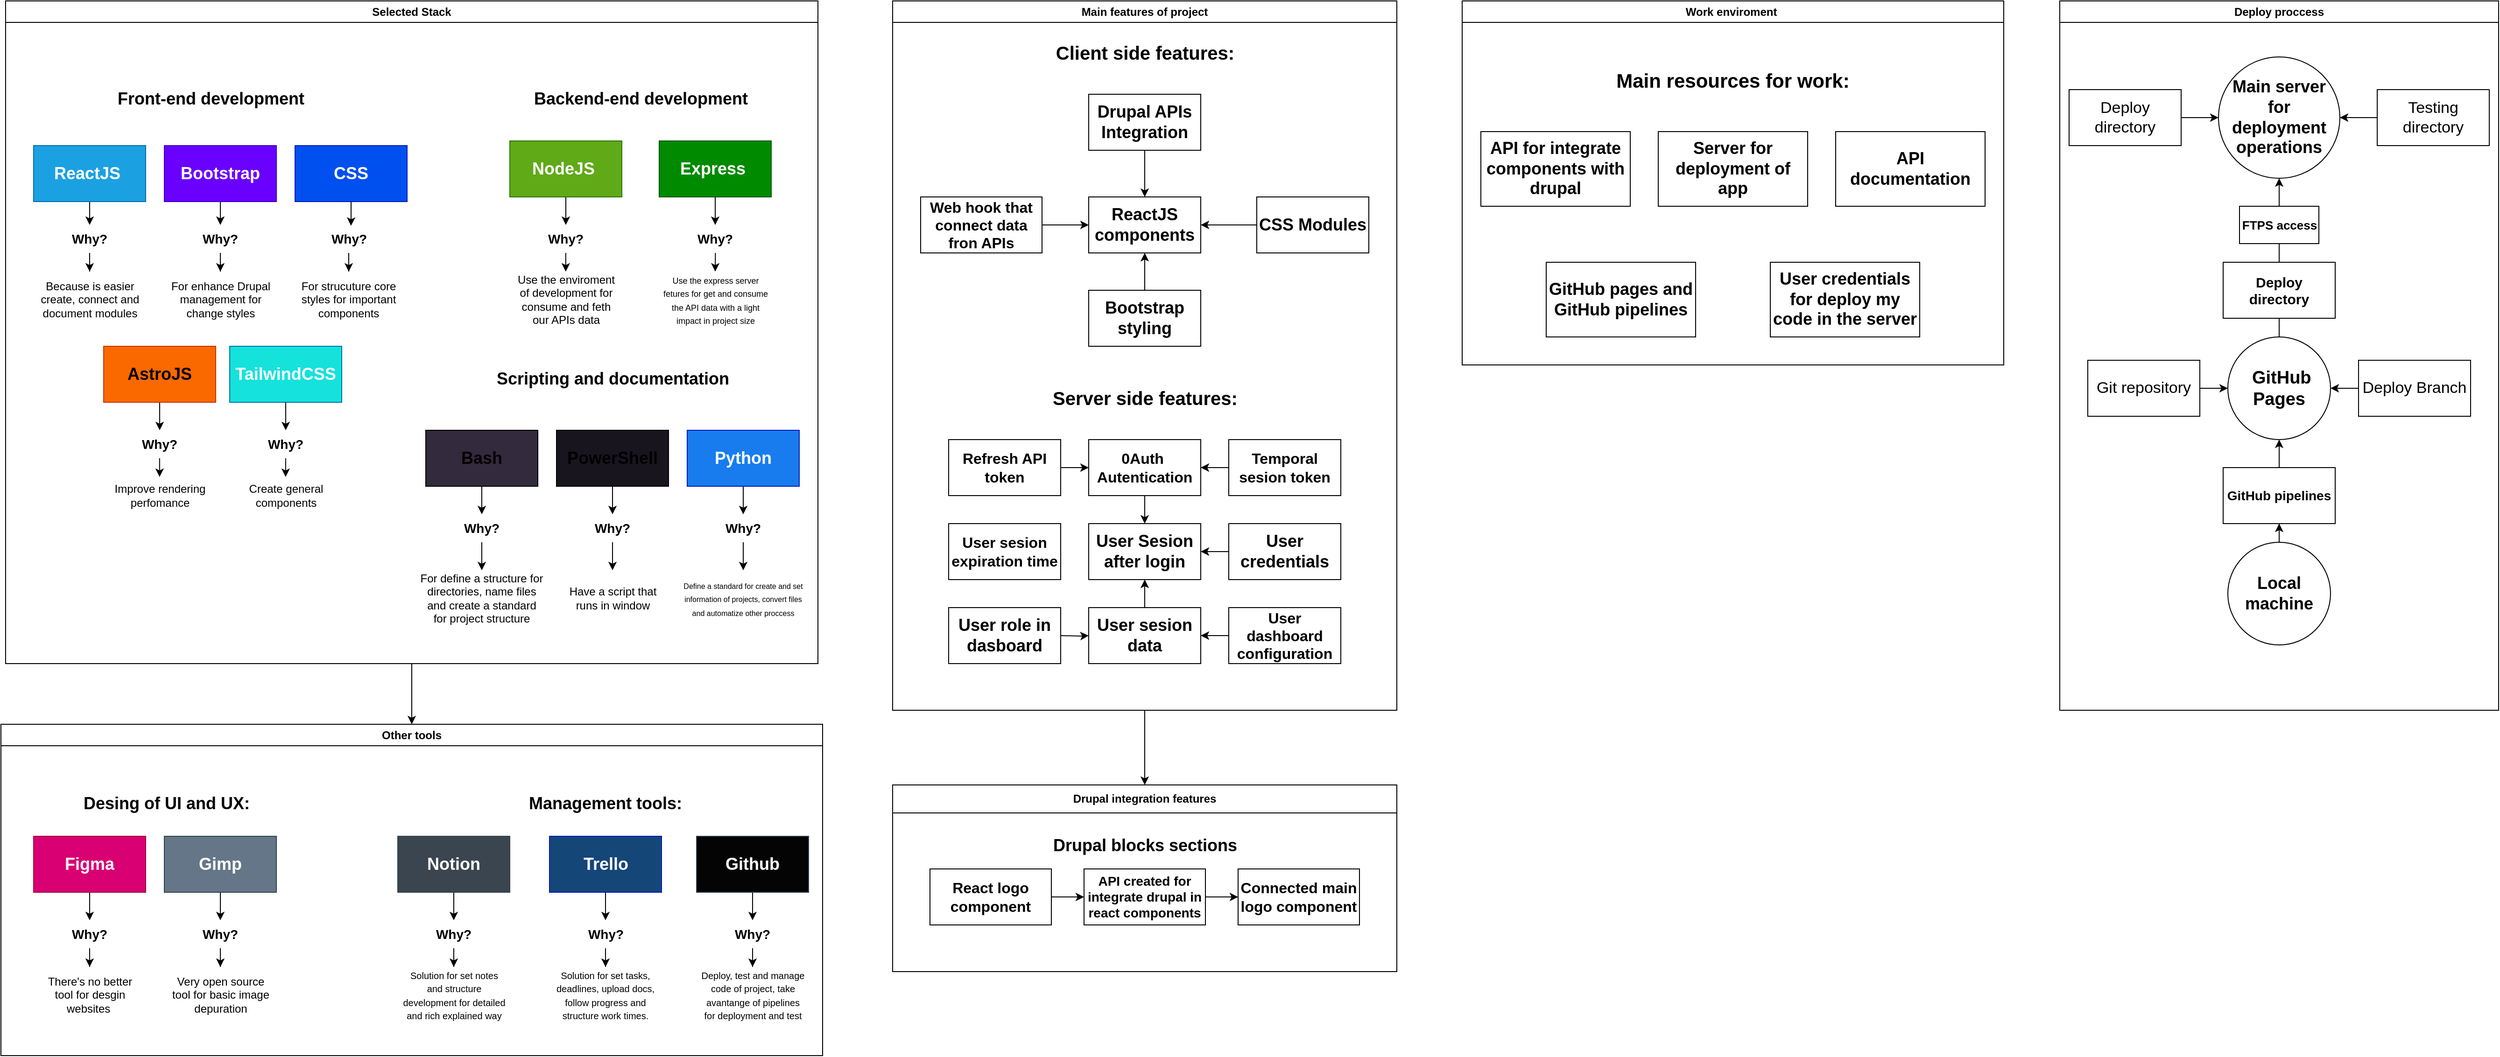 <mxfile version="25.0.1">
  <diagram name="Page-1" id="U6JRTVLQGLJG9q6Xoiqz">
    <mxGraphModel dx="3707" dy="1576" grid="1" gridSize="10" guides="1" tooltips="1" connect="1" arrows="1" fold="1" page="0" pageScale="1" pageWidth="850" pageHeight="1100" math="0" shadow="0">
      <root>
        <mxCell id="0" />
        <mxCell id="1" parent="0" />
        <mxCell id="2a9RpqtfwJqegSlfNEm5-21" value="Deploy proccess" style="swimlane;whiteSpace=wrap;html=1;" parent="1" vertex="1">
          <mxGeometry x="-910" y="-1060" width="470" height="760" as="geometry" />
        </mxCell>
        <mxCell id="2a9RpqtfwJqegSlfNEm5-22" value="&lt;span style=&quot;font-size: 18px;&quot;&gt;&lt;b&gt;Main server for deployment operations&lt;/b&gt;&lt;/span&gt;" style="ellipse;whiteSpace=wrap;html=1;aspect=fixed;" parent="2a9RpqtfwJqegSlfNEm5-21" vertex="1">
          <mxGeometry x="170" y="60" width="130" height="130" as="geometry" />
        </mxCell>
        <mxCell id="2a9RpqtfwJqegSlfNEm5-23" value="" style="edgeStyle=orthogonalEdgeStyle;rounded=0;orthogonalLoop=1;jettySize=auto;html=1;" parent="2a9RpqtfwJqegSlfNEm5-21" source="2a9RpqtfwJqegSlfNEm5-24" target="2a9RpqtfwJqegSlfNEm5-22" edge="1">
          <mxGeometry relative="1" as="geometry" />
        </mxCell>
        <mxCell id="2a9RpqtfwJqegSlfNEm5-24" value="&lt;span style=&quot;font-size: 17px;&quot;&gt;Deploy directory&lt;/span&gt;" style="rounded=0;whiteSpace=wrap;html=1;" parent="2a9RpqtfwJqegSlfNEm5-21" vertex="1">
          <mxGeometry x="10" y="95" width="120" height="60" as="geometry" />
        </mxCell>
        <mxCell id="2a9RpqtfwJqegSlfNEm5-25" value="" style="edgeStyle=orthogonalEdgeStyle;rounded=0;orthogonalLoop=1;jettySize=auto;html=1;" parent="2a9RpqtfwJqegSlfNEm5-21" source="2a9RpqtfwJqegSlfNEm5-26" target="2a9RpqtfwJqegSlfNEm5-22" edge="1">
          <mxGeometry relative="1" as="geometry" />
        </mxCell>
        <mxCell id="2a9RpqtfwJqegSlfNEm5-26" value="&lt;span style=&quot;font-size: 17px;&quot;&gt;Testing directory&lt;/span&gt;" style="rounded=0;whiteSpace=wrap;html=1;" parent="2a9RpqtfwJqegSlfNEm5-21" vertex="1">
          <mxGeometry x="340" y="95" width="120" height="60" as="geometry" />
        </mxCell>
        <mxCell id="2a9RpqtfwJqegSlfNEm5-28" value="" style="edgeStyle=orthogonalEdgeStyle;rounded=0;orthogonalLoop=1;jettySize=auto;html=1;" parent="2a9RpqtfwJqegSlfNEm5-21" source="2a9RpqtfwJqegSlfNEm5-27" target="2a9RpqtfwJqegSlfNEm5-22" edge="1">
          <mxGeometry relative="1" as="geometry" />
        </mxCell>
        <mxCell id="2a9RpqtfwJqegSlfNEm5-27" value="&lt;b&gt;&lt;font style=&quot;font-size: 19px;&quot;&gt;&amp;nbsp;GitHub Pages&lt;/font&gt;&lt;/b&gt;" style="ellipse;whiteSpace=wrap;html=1;aspect=fixed;" parent="2a9RpqtfwJqegSlfNEm5-21" vertex="1">
          <mxGeometry x="180" y="360" width="110" height="110" as="geometry" />
        </mxCell>
        <mxCell id="2a9RpqtfwJqegSlfNEm5-29" value="&lt;b&gt;&lt;font style=&quot;font-size: 15px;&quot;&gt;Deploy directory&lt;/font&gt;&lt;/b&gt;" style="rounded=0;whiteSpace=wrap;html=1;" parent="2a9RpqtfwJqegSlfNEm5-21" vertex="1">
          <mxGeometry x="175" y="280" width="120" height="60" as="geometry" />
        </mxCell>
        <mxCell id="2a9RpqtfwJqegSlfNEm5-31" value="" style="edgeStyle=orthogonalEdgeStyle;rounded=0;orthogonalLoop=1;jettySize=auto;html=1;" parent="2a9RpqtfwJqegSlfNEm5-21" source="2a9RpqtfwJqegSlfNEm5-30" target="2a9RpqtfwJqegSlfNEm5-27" edge="1">
          <mxGeometry relative="1" as="geometry" />
        </mxCell>
        <mxCell id="2a9RpqtfwJqegSlfNEm5-30" value="&lt;font style=&quot;font-size: 17px;&quot;&gt;Git repository&lt;/font&gt;" style="rounded=0;whiteSpace=wrap;html=1;" parent="2a9RpqtfwJqegSlfNEm5-21" vertex="1">
          <mxGeometry x="30" y="385" width="120" height="60" as="geometry" />
        </mxCell>
        <mxCell id="2a9RpqtfwJqegSlfNEm5-33" value="" style="edgeStyle=orthogonalEdgeStyle;rounded=0;orthogonalLoop=1;jettySize=auto;html=1;" parent="2a9RpqtfwJqegSlfNEm5-21" source="2a9RpqtfwJqegSlfNEm5-32" target="2a9RpqtfwJqegSlfNEm5-27" edge="1">
          <mxGeometry relative="1" as="geometry" />
        </mxCell>
        <mxCell id="2a9RpqtfwJqegSlfNEm5-32" value="&lt;font style=&quot;font-size: 17px;&quot;&gt;Deploy Branch&lt;/font&gt;" style="rounded=0;whiteSpace=wrap;html=1;" parent="2a9RpqtfwJqegSlfNEm5-21" vertex="1">
          <mxGeometry x="320" y="385" width="120" height="60" as="geometry" />
        </mxCell>
        <mxCell id="2a9RpqtfwJqegSlfNEm5-35" value="" style="edgeStyle=orthogonalEdgeStyle;rounded=0;orthogonalLoop=1;jettySize=auto;html=1;" parent="2a9RpqtfwJqegSlfNEm5-21" source="2a9RpqtfwJqegSlfNEm5-39" target="2a9RpqtfwJqegSlfNEm5-27" edge="1">
          <mxGeometry relative="1" as="geometry" />
        </mxCell>
        <mxCell id="2a9RpqtfwJqegSlfNEm5-34" value="&lt;font style=&quot;font-size: 18px;&quot;&gt;&lt;b&gt;Local machine&lt;/b&gt;&lt;/font&gt;" style="ellipse;whiteSpace=wrap;html=1;aspect=fixed;" parent="2a9RpqtfwJqegSlfNEm5-21" vertex="1">
          <mxGeometry x="180" y="580" width="110" height="110" as="geometry" />
        </mxCell>
        <mxCell id="2a9RpqtfwJqegSlfNEm5-38" value="&lt;b&gt;&lt;font style=&quot;font-size: 13px;&quot;&gt;FTPS access&lt;/font&gt;&lt;/b&gt;" style="rounded=0;whiteSpace=wrap;html=1;" parent="2a9RpqtfwJqegSlfNEm5-21" vertex="1">
          <mxGeometry x="192.5" y="220" width="85" height="40" as="geometry" />
        </mxCell>
        <mxCell id="2a9RpqtfwJqegSlfNEm5-40" value="" style="edgeStyle=orthogonalEdgeStyle;rounded=0;orthogonalLoop=1;jettySize=auto;html=1;" parent="2a9RpqtfwJqegSlfNEm5-21" source="2a9RpqtfwJqegSlfNEm5-34" target="2a9RpqtfwJqegSlfNEm5-39" edge="1">
          <mxGeometry relative="1" as="geometry">
            <mxPoint x="-2005" y="-480" as="sourcePoint" />
            <mxPoint x="-2005" y="-590" as="targetPoint" />
          </mxGeometry>
        </mxCell>
        <mxCell id="2a9RpqtfwJqegSlfNEm5-39" value="&lt;b&gt;&lt;font style=&quot;font-size: 14px;&quot;&gt;GitHub pipelines&lt;/font&gt;&lt;/b&gt;" style="rounded=0;whiteSpace=wrap;html=1;" parent="2a9RpqtfwJqegSlfNEm5-21" vertex="1">
          <mxGeometry x="175" y="500" width="120" height="60" as="geometry" />
        </mxCell>
        <mxCell id="1u7X0K-l4AN__HGS33rS-7" style="edgeStyle=orthogonalEdgeStyle;rounded=0;orthogonalLoop=1;jettySize=auto;html=1;entryX=0.5;entryY=0;entryDx=0;entryDy=0;" parent="1" source="2a9RpqtfwJqegSlfNEm5-41" target="1u7X0K-l4AN__HGS33rS-4" edge="1">
          <mxGeometry relative="1" as="geometry" />
        </mxCell>
        <mxCell id="2a9RpqtfwJqegSlfNEm5-41" value="Selected Stack" style="swimlane;whiteSpace=wrap;html=1;" parent="1" vertex="1">
          <mxGeometry x="-3110" y="-1060" width="870" height="710" as="geometry" />
        </mxCell>
        <mxCell id="2a9RpqtfwJqegSlfNEm5-67" style="edgeStyle=orthogonalEdgeStyle;rounded=0;orthogonalLoop=1;jettySize=auto;html=1;entryX=0.5;entryY=0;entryDx=0;entryDy=0;" parent="2a9RpqtfwJqegSlfNEm5-41" source="2a9RpqtfwJqegSlfNEm5-43" target="2a9RpqtfwJqegSlfNEm5-48" edge="1">
          <mxGeometry relative="1" as="geometry" />
        </mxCell>
        <mxCell id="2a9RpqtfwJqegSlfNEm5-43" value="&lt;b&gt;&lt;font style=&quot;font-size: 18px;&quot;&gt;ReactJS&amp;nbsp;&lt;/font&gt;&lt;/b&gt;" style="rounded=0;whiteSpace=wrap;html=1;fillColor=#1ba1e2;fontColor=#ffffff;strokeColor=#006EAF;" parent="2a9RpqtfwJqegSlfNEm5-41" vertex="1">
          <mxGeometry x="30" y="155" width="120" height="60" as="geometry" />
        </mxCell>
        <mxCell id="2a9RpqtfwJqegSlfNEm5-44" value="&lt;b&gt;&lt;font style=&quot;font-size: 18px;&quot;&gt;Front-end development&lt;/font&gt;&lt;/b&gt;" style="text;html=1;align=center;verticalAlign=middle;whiteSpace=wrap;rounded=0;" parent="2a9RpqtfwJqegSlfNEm5-41" vertex="1">
          <mxGeometry x="105" y="80" width="230" height="50" as="geometry" />
        </mxCell>
        <mxCell id="2a9RpqtfwJqegSlfNEm5-68" style="edgeStyle=orthogonalEdgeStyle;rounded=0;orthogonalLoop=1;jettySize=auto;html=1;entryX=0.5;entryY=0;entryDx=0;entryDy=0;" parent="2a9RpqtfwJqegSlfNEm5-41" source="2a9RpqtfwJqegSlfNEm5-46" target="2a9RpqtfwJqegSlfNEm5-49" edge="1">
          <mxGeometry relative="1" as="geometry" />
        </mxCell>
        <mxCell id="2a9RpqtfwJqegSlfNEm5-46" value="&lt;b&gt;&lt;font style=&quot;font-size: 18px;&quot;&gt;Bootstrap&lt;/font&gt;&lt;/b&gt;" style="rounded=0;whiteSpace=wrap;html=1;fillColor=#6a00ff;fontColor=#ffffff;strokeColor=#3700CC;" parent="2a9RpqtfwJqegSlfNEm5-41" vertex="1">
          <mxGeometry x="170" y="155" width="120" height="60" as="geometry" />
        </mxCell>
        <mxCell id="2a9RpqtfwJqegSlfNEm5-47" value="&lt;b&gt;&lt;font style=&quot;font-size: 18px;&quot;&gt;CSS&lt;/font&gt;&lt;/b&gt;" style="rounded=0;whiteSpace=wrap;html=1;fillColor=#0050ef;fontColor=#ffffff;strokeColor=#001DBC;" parent="2a9RpqtfwJqegSlfNEm5-41" vertex="1">
          <mxGeometry x="310" y="155" width="120" height="60" as="geometry" />
        </mxCell>
        <mxCell id="2a9RpqtfwJqegSlfNEm5-62" value="" style="edgeStyle=orthogonalEdgeStyle;rounded=0;orthogonalLoop=1;jettySize=auto;html=1;" parent="2a9RpqtfwJqegSlfNEm5-41" source="2a9RpqtfwJqegSlfNEm5-48" target="2a9RpqtfwJqegSlfNEm5-51" edge="1">
          <mxGeometry relative="1" as="geometry" />
        </mxCell>
        <mxCell id="2a9RpqtfwJqegSlfNEm5-48" value="&lt;b&gt;&lt;font style=&quot;font-size: 14px;&quot;&gt;Why?&lt;/font&gt;&lt;/b&gt;" style="text;html=1;align=center;verticalAlign=middle;whiteSpace=wrap;rounded=0;" parent="2a9RpqtfwJqegSlfNEm5-41" vertex="1">
          <mxGeometry x="60" y="240" width="60" height="30" as="geometry" />
        </mxCell>
        <mxCell id="2a9RpqtfwJqegSlfNEm5-64" value="" style="edgeStyle=orthogonalEdgeStyle;rounded=0;orthogonalLoop=1;jettySize=auto;html=1;" parent="2a9RpqtfwJqegSlfNEm5-41" source="2a9RpqtfwJqegSlfNEm5-49" target="2a9RpqtfwJqegSlfNEm5-53" edge="1">
          <mxGeometry relative="1" as="geometry" />
        </mxCell>
        <mxCell id="2a9RpqtfwJqegSlfNEm5-49" value="&lt;b&gt;&lt;font style=&quot;font-size: 14px;&quot;&gt;Why?&lt;/font&gt;&lt;/b&gt;" style="text;html=1;align=center;verticalAlign=middle;whiteSpace=wrap;rounded=0;" parent="2a9RpqtfwJqegSlfNEm5-41" vertex="1">
          <mxGeometry x="200" y="240" width="60" height="30" as="geometry" />
        </mxCell>
        <mxCell id="2a9RpqtfwJqegSlfNEm5-70" value="" style="edgeStyle=orthogonalEdgeStyle;rounded=0;orthogonalLoop=1;jettySize=auto;html=1;" parent="2a9RpqtfwJqegSlfNEm5-41" source="2a9RpqtfwJqegSlfNEm5-50" target="2a9RpqtfwJqegSlfNEm5-54" edge="1">
          <mxGeometry relative="1" as="geometry" />
        </mxCell>
        <mxCell id="2a9RpqtfwJqegSlfNEm5-50" value="&lt;b&gt;&lt;font style=&quot;font-size: 14px;&quot;&gt;Why?&lt;/font&gt;&lt;/b&gt;" style="text;html=1;align=center;verticalAlign=middle;whiteSpace=wrap;rounded=0;" parent="2a9RpqtfwJqegSlfNEm5-41" vertex="1">
          <mxGeometry x="337.5" y="240" width="60" height="30" as="geometry" />
        </mxCell>
        <mxCell id="2a9RpqtfwJqegSlfNEm5-51" value="Because is easier create, connect and document modules" style="text;html=1;align=center;verticalAlign=middle;whiteSpace=wrap;rounded=0;" parent="2a9RpqtfwJqegSlfNEm5-41" vertex="1">
          <mxGeometry x="32.5" y="290" width="115" height="60" as="geometry" />
        </mxCell>
        <mxCell id="2a9RpqtfwJqegSlfNEm5-53" value="For enhance Drupal management for change styles" style="text;html=1;align=center;verticalAlign=middle;whiteSpace=wrap;rounded=0;" parent="2a9RpqtfwJqegSlfNEm5-41" vertex="1">
          <mxGeometry x="172.5" y="290" width="115" height="60" as="geometry" />
        </mxCell>
        <mxCell id="2a9RpqtfwJqegSlfNEm5-54" value="For strucuture core styles for important components" style="text;html=1;align=center;verticalAlign=middle;whiteSpace=wrap;rounded=0;" parent="2a9RpqtfwJqegSlfNEm5-41" vertex="1">
          <mxGeometry x="310" y="290" width="115" height="60" as="geometry" />
        </mxCell>
        <mxCell id="2a9RpqtfwJqegSlfNEm5-71" style="edgeStyle=orthogonalEdgeStyle;rounded=0;orthogonalLoop=1;jettySize=auto;html=1;entryX=0.54;entryY=0.031;entryDx=0;entryDy=0;entryPerimeter=0;" parent="2a9RpqtfwJqegSlfNEm5-41" source="2a9RpqtfwJqegSlfNEm5-47" target="2a9RpqtfwJqegSlfNEm5-50" edge="1">
          <mxGeometry relative="1" as="geometry" />
        </mxCell>
        <mxCell id="2a9RpqtfwJqegSlfNEm5-77" value="" style="edgeStyle=orthogonalEdgeStyle;rounded=0;orthogonalLoop=1;jettySize=auto;html=1;" parent="2a9RpqtfwJqegSlfNEm5-41" source="2a9RpqtfwJqegSlfNEm5-73" target="2a9RpqtfwJqegSlfNEm5-75" edge="1">
          <mxGeometry relative="1" as="geometry" />
        </mxCell>
        <mxCell id="2a9RpqtfwJqegSlfNEm5-73" value="&lt;b&gt;&lt;font style=&quot;font-size: 18px;&quot;&gt;AstroJS&lt;/font&gt;&lt;/b&gt;&lt;span style=&quot;color: rgba(0, 0, 0, 0); font-family: monospace; font-size: 0px; text-align: start; text-wrap: nowrap;&quot;&gt;%3CmxGraphModel%3E%3Croot%3E%3CmxCell%20id%3D%220%22%2F%3E%3CmxCell%20id%3D%221%22%20parent%3D%220%22%2F%3E%3CmxCell%20id%3D%222%22%20value%3D%22%26lt%3Bb%26gt%3B%26lt%3Bfont%20style%3D%26quot%3Bfont-size%3A%2018px%3B%26quot%3B%26gt%3BReactJS%26amp%3Bnbsp%3B%26lt%3B%2Ffont%26gt%3B%26lt%3B%2Fb%26gt%3B%22%20style%3D%22rounded%3D0%3BwhiteSpace%3Dwrap%3Bhtml%3D1%3B%22%20vertex%3D%221%22%20parent%3D%221%22%3E%3CmxGeometry%20x%3D%22-2760%22%20y%3D%22-905%22%20width%3D%22120%22%20height%3D%2260%22%20as%3D%22geometry%22%2F%3E%3C%2FmxCell%3E%3C%2Froot%3E%3C%2FmxGraphModel%3E&lt;/span&gt;" style="rounded=0;whiteSpace=wrap;html=1;fillColor=#fa6800;fontColor=#000000;strokeColor=#C73500;" parent="2a9RpqtfwJqegSlfNEm5-41" vertex="1">
          <mxGeometry x="105" y="370" width="120" height="60" as="geometry" />
        </mxCell>
        <mxCell id="2a9RpqtfwJqegSlfNEm5-78" value="" style="edgeStyle=orthogonalEdgeStyle;rounded=0;orthogonalLoop=1;jettySize=auto;html=1;" parent="2a9RpqtfwJqegSlfNEm5-41" source="2a9RpqtfwJqegSlfNEm5-74" target="2a9RpqtfwJqegSlfNEm5-76" edge="1">
          <mxGeometry relative="1" as="geometry" />
        </mxCell>
        <mxCell id="2a9RpqtfwJqegSlfNEm5-74" value="&lt;b&gt;&lt;font style=&quot;font-size: 18px;&quot;&gt;TailwindCSS&lt;/font&gt;&lt;/b&gt;" style="rounded=0;whiteSpace=wrap;html=1;fillColor=#14E2DB;fontColor=#ffffff;strokeColor=#006EAF;" parent="2a9RpqtfwJqegSlfNEm5-41" vertex="1">
          <mxGeometry x="240" y="370" width="120" height="60" as="geometry" />
        </mxCell>
        <mxCell id="2a9RpqtfwJqegSlfNEm5-75" value="&lt;b&gt;&lt;font style=&quot;font-size: 14px;&quot;&gt;Why?&lt;/font&gt;&lt;/b&gt;" style="text;html=1;align=center;verticalAlign=middle;whiteSpace=wrap;rounded=0;" parent="2a9RpqtfwJqegSlfNEm5-41" vertex="1">
          <mxGeometry x="135" y="460" width="60" height="30" as="geometry" />
        </mxCell>
        <mxCell id="2a9RpqtfwJqegSlfNEm5-76" value="&lt;b&gt;&lt;font style=&quot;font-size: 14px;&quot;&gt;Why?&lt;/font&gt;&lt;/b&gt;" style="text;html=1;align=center;verticalAlign=middle;whiteSpace=wrap;rounded=0;" parent="2a9RpqtfwJqegSlfNEm5-41" vertex="1">
          <mxGeometry x="270" y="460" width="60" height="30" as="geometry" />
        </mxCell>
        <mxCell id="2a9RpqtfwJqegSlfNEm5-79" value="Improve rendering perfomance" style="text;html=1;align=center;verticalAlign=middle;whiteSpace=wrap;rounded=0;" parent="2a9RpqtfwJqegSlfNEm5-41" vertex="1">
          <mxGeometry x="107.5" y="500" width="115" height="60" as="geometry" />
        </mxCell>
        <mxCell id="2a9RpqtfwJqegSlfNEm5-81" value="Create general components" style="text;html=1;align=center;verticalAlign=middle;whiteSpace=wrap;rounded=0;" parent="2a9RpqtfwJqegSlfNEm5-41" vertex="1">
          <mxGeometry x="242.5" y="500" width="115" height="60" as="geometry" />
        </mxCell>
        <mxCell id="2a9RpqtfwJqegSlfNEm5-83" style="edgeStyle=orthogonalEdgeStyle;rounded=0;orthogonalLoop=1;jettySize=auto;html=1;entryX=0.5;entryY=0.167;entryDx=0;entryDy=0;entryPerimeter=0;" parent="2a9RpqtfwJqegSlfNEm5-41" edge="1">
          <mxGeometry relative="1" as="geometry">
            <mxPoint x="299.92" y="490" as="sourcePoint" />
            <mxPoint x="299.92" y="510.02" as="targetPoint" />
          </mxGeometry>
        </mxCell>
        <mxCell id="2a9RpqtfwJqegSlfNEm5-84" style="edgeStyle=orthogonalEdgeStyle;rounded=0;orthogonalLoop=1;jettySize=auto;html=1;entryX=0.5;entryY=0.167;entryDx=0;entryDy=0;entryPerimeter=0;" parent="2a9RpqtfwJqegSlfNEm5-41" edge="1">
          <mxGeometry relative="1" as="geometry">
            <mxPoint x="164.92" y="490" as="sourcePoint" />
            <mxPoint x="164.92" y="510.02" as="targetPoint" />
          </mxGeometry>
        </mxCell>
        <mxCell id="2a9RpqtfwJqegSlfNEm5-85" value="&lt;b&gt;&lt;font style=&quot;font-size: 18px;&quot;&gt;Backend-end development&lt;/font&gt;&lt;/b&gt;" style="text;html=1;align=center;verticalAlign=middle;whiteSpace=wrap;rounded=0;" parent="2a9RpqtfwJqegSlfNEm5-41" vertex="1">
          <mxGeometry x="557.5" y="80" width="245" height="50" as="geometry" />
        </mxCell>
        <mxCell id="2a9RpqtfwJqegSlfNEm5-94" style="edgeStyle=orthogonalEdgeStyle;rounded=0;orthogonalLoop=1;jettySize=auto;html=1;entryX=0.5;entryY=0;entryDx=0;entryDy=0;" parent="2a9RpqtfwJqegSlfNEm5-41" source="2a9RpqtfwJqegSlfNEm5-86" target="2a9RpqtfwJqegSlfNEm5-88" edge="1">
          <mxGeometry relative="1" as="geometry" />
        </mxCell>
        <mxCell id="2a9RpqtfwJqegSlfNEm5-86" value="&lt;b&gt;&lt;font style=&quot;font-size: 18px;&quot;&gt;NodeJS&amp;nbsp;&lt;/font&gt;&lt;/b&gt;" style="rounded=0;whiteSpace=wrap;html=1;fillColor=#60a917;fontColor=#ffffff;strokeColor=#2D7600;" parent="2a9RpqtfwJqegSlfNEm5-41" vertex="1">
          <mxGeometry x="540" y="150" width="120" height="60" as="geometry" />
        </mxCell>
        <mxCell id="2a9RpqtfwJqegSlfNEm5-95" style="edgeStyle=orthogonalEdgeStyle;rounded=0;orthogonalLoop=1;jettySize=auto;html=1;entryX=0.5;entryY=0;entryDx=0;entryDy=0;" parent="2a9RpqtfwJqegSlfNEm5-41" source="2a9RpqtfwJqegSlfNEm5-87" target="2a9RpqtfwJqegSlfNEm5-89" edge="1">
          <mxGeometry relative="1" as="geometry" />
        </mxCell>
        <mxCell id="2a9RpqtfwJqegSlfNEm5-87" value="&lt;b&gt;&lt;font style=&quot;font-size: 18px;&quot;&gt;Express&amp;nbsp;&lt;/font&gt;&lt;/b&gt;" style="rounded=0;whiteSpace=wrap;html=1;fillColor=#008a00;fontColor=#ffffff;strokeColor=#005700;" parent="2a9RpqtfwJqegSlfNEm5-41" vertex="1">
          <mxGeometry x="700" y="150" width="120" height="60" as="geometry" />
        </mxCell>
        <mxCell id="2a9RpqtfwJqegSlfNEm5-88" value="&lt;b&gt;&lt;font style=&quot;font-size: 14px;&quot;&gt;Why?&lt;/font&gt;&lt;/b&gt;" style="text;html=1;align=center;verticalAlign=middle;whiteSpace=wrap;rounded=0;" parent="2a9RpqtfwJqegSlfNEm5-41" vertex="1">
          <mxGeometry x="570" y="240" width="60" height="30" as="geometry" />
        </mxCell>
        <mxCell id="2a9RpqtfwJqegSlfNEm5-89" value="&lt;b&gt;&lt;font style=&quot;font-size: 14px;&quot;&gt;Why?&lt;/font&gt;&lt;/b&gt;" style="text;html=1;align=center;verticalAlign=middle;whiteSpace=wrap;rounded=0;" parent="2a9RpqtfwJqegSlfNEm5-41" vertex="1">
          <mxGeometry x="730" y="240" width="60" height="30" as="geometry" />
        </mxCell>
        <mxCell id="2a9RpqtfwJqegSlfNEm5-90" value="Use the enviroment of development for consume and feth our APIs data" style="text;html=1;align=center;verticalAlign=middle;whiteSpace=wrap;rounded=0;" parent="2a9RpqtfwJqegSlfNEm5-41" vertex="1">
          <mxGeometry x="542.5" y="290" width="115" height="60" as="geometry" />
        </mxCell>
        <mxCell id="2a9RpqtfwJqegSlfNEm5-92" value="&lt;font style=&quot;font-size: 9px;&quot;&gt;Use the express server fetures for get and consume the API data with a light impact in project size&lt;/font&gt;" style="text;html=1;align=center;verticalAlign=middle;whiteSpace=wrap;rounded=0;" parent="2a9RpqtfwJqegSlfNEm5-41" vertex="1">
          <mxGeometry x="702.5" y="290" width="115" height="60" as="geometry" />
        </mxCell>
        <mxCell id="2a9RpqtfwJqegSlfNEm5-98" style="edgeStyle=orthogonalEdgeStyle;rounded=0;orthogonalLoop=1;jettySize=auto;html=1;" parent="2a9RpqtfwJqegSlfNEm5-41" edge="1">
          <mxGeometry relative="1" as="geometry">
            <mxPoint x="599.95" y="280" as="sourcePoint" />
            <mxPoint x="599.95" y="290" as="targetPoint" />
            <Array as="points">
              <mxPoint x="599.85" y="269.98" />
              <mxPoint x="599.85" y="269.98" />
            </Array>
          </mxGeometry>
        </mxCell>
        <mxCell id="2a9RpqtfwJqegSlfNEm5-99" style="edgeStyle=orthogonalEdgeStyle;rounded=0;orthogonalLoop=1;jettySize=auto;html=1;entryX=0.5;entryY=0.167;entryDx=0;entryDy=0;entryPerimeter=0;" parent="2a9RpqtfwJqegSlfNEm5-41" edge="1">
          <mxGeometry relative="1" as="geometry">
            <mxPoint x="760.17" y="270" as="sourcePoint" />
            <mxPoint x="760" y="290" as="targetPoint" />
          </mxGeometry>
        </mxCell>
        <mxCell id="2a9RpqtfwJqegSlfNEm5-102" value="&lt;b&gt;&lt;font style=&quot;font-size: 18px;&quot;&gt;Scripting and documentation&lt;/font&gt;&lt;/b&gt;" style="text;html=1;align=center;verticalAlign=middle;whiteSpace=wrap;rounded=0;" parent="2a9RpqtfwJqegSlfNEm5-41" vertex="1">
          <mxGeometry x="517.5" y="380" width="265" height="50" as="geometry" />
        </mxCell>
        <mxCell id="2a9RpqtfwJqegSlfNEm5-110" value="" style="edgeStyle=orthogonalEdgeStyle;rounded=0;orthogonalLoop=1;jettySize=auto;html=1;" parent="2a9RpqtfwJqegSlfNEm5-41" source="2a9RpqtfwJqegSlfNEm5-104" target="2a9RpqtfwJqegSlfNEm5-107" edge="1">
          <mxGeometry relative="1" as="geometry" />
        </mxCell>
        <mxCell id="2a9RpqtfwJqegSlfNEm5-104" value="&lt;b&gt;&lt;font style=&quot;font-size: 18px;&quot;&gt;Bash&lt;/font&gt;&lt;/b&gt;" style="rounded=0;whiteSpace=wrap;html=1;fillColor=#332A3D;" parent="2a9RpqtfwJqegSlfNEm5-41" vertex="1">
          <mxGeometry x="450" y="460" width="120" height="60" as="geometry" />
        </mxCell>
        <mxCell id="2a9RpqtfwJqegSlfNEm5-111" value="" style="edgeStyle=orthogonalEdgeStyle;rounded=0;orthogonalLoop=1;jettySize=auto;html=1;" parent="2a9RpqtfwJqegSlfNEm5-41" source="2a9RpqtfwJqegSlfNEm5-105" target="2a9RpqtfwJqegSlfNEm5-108" edge="1">
          <mxGeometry relative="1" as="geometry" />
        </mxCell>
        <mxCell id="2a9RpqtfwJqegSlfNEm5-105" value="&lt;b&gt;&lt;font style=&quot;font-size: 18px;&quot;&gt;PowerShell&lt;/font&gt;&lt;/b&gt;" style="rounded=0;whiteSpace=wrap;html=1;fillColor=#19151F;" parent="2a9RpqtfwJqegSlfNEm5-41" vertex="1">
          <mxGeometry x="590" y="460" width="120" height="60" as="geometry" />
        </mxCell>
        <mxCell id="2a9RpqtfwJqegSlfNEm5-113" value="" style="edgeStyle=orthogonalEdgeStyle;rounded=0;orthogonalLoop=1;jettySize=auto;html=1;" parent="2a9RpqtfwJqegSlfNEm5-41" source="2a9RpqtfwJqegSlfNEm5-106" target="2a9RpqtfwJqegSlfNEm5-109" edge="1">
          <mxGeometry relative="1" as="geometry" />
        </mxCell>
        <mxCell id="2a9RpqtfwJqegSlfNEm5-106" value="&lt;b&gt;&lt;font style=&quot;font-size: 18px;&quot;&gt;Python&lt;/font&gt;&lt;/b&gt;" style="rounded=0;whiteSpace=wrap;html=1;fillColor=#187CEF;fontColor=#ffffff;strokeColor=#001DBC;" parent="2a9RpqtfwJqegSlfNEm5-41" vertex="1">
          <mxGeometry x="730" y="460" width="120" height="60" as="geometry" />
        </mxCell>
        <mxCell id="2a9RpqtfwJqegSlfNEm5-116" value="" style="edgeStyle=orthogonalEdgeStyle;rounded=0;orthogonalLoop=1;jettySize=auto;html=1;" parent="2a9RpqtfwJqegSlfNEm5-41" source="2a9RpqtfwJqegSlfNEm5-107" target="2a9RpqtfwJqegSlfNEm5-115" edge="1">
          <mxGeometry relative="1" as="geometry" />
        </mxCell>
        <mxCell id="2a9RpqtfwJqegSlfNEm5-107" value="&lt;b&gt;&lt;font style=&quot;font-size: 14px;&quot;&gt;Why?&lt;/font&gt;&lt;/b&gt;" style="text;html=1;align=center;verticalAlign=middle;whiteSpace=wrap;rounded=0;" parent="2a9RpqtfwJqegSlfNEm5-41" vertex="1">
          <mxGeometry x="480" y="550" width="60" height="30" as="geometry" />
        </mxCell>
        <mxCell id="2a9RpqtfwJqegSlfNEm5-120" value="" style="edgeStyle=orthogonalEdgeStyle;rounded=0;orthogonalLoop=1;jettySize=auto;html=1;" parent="2a9RpqtfwJqegSlfNEm5-41" source="2a9RpqtfwJqegSlfNEm5-108" target="2a9RpqtfwJqegSlfNEm5-117" edge="1">
          <mxGeometry relative="1" as="geometry" />
        </mxCell>
        <mxCell id="2a9RpqtfwJqegSlfNEm5-108" value="&lt;b&gt;&lt;font style=&quot;font-size: 14px;&quot;&gt;Why?&lt;/font&gt;&lt;/b&gt;" style="text;html=1;align=center;verticalAlign=middle;whiteSpace=wrap;rounded=0;" parent="2a9RpqtfwJqegSlfNEm5-41" vertex="1">
          <mxGeometry x="620" y="550" width="60" height="30" as="geometry" />
        </mxCell>
        <mxCell id="2a9RpqtfwJqegSlfNEm5-119" value="" style="edgeStyle=orthogonalEdgeStyle;rounded=0;orthogonalLoop=1;jettySize=auto;html=1;" parent="2a9RpqtfwJqegSlfNEm5-41" source="2a9RpqtfwJqegSlfNEm5-109" edge="1">
          <mxGeometry relative="1" as="geometry">
            <mxPoint x="790.022" y="610" as="targetPoint" />
          </mxGeometry>
        </mxCell>
        <mxCell id="2a9RpqtfwJqegSlfNEm5-109" value="&lt;b&gt;&lt;font style=&quot;font-size: 14px;&quot;&gt;Why?&lt;/font&gt;&lt;/b&gt;" style="text;html=1;align=center;verticalAlign=middle;whiteSpace=wrap;rounded=0;" parent="2a9RpqtfwJqegSlfNEm5-41" vertex="1">
          <mxGeometry x="760" y="550" width="60" height="30" as="geometry" />
        </mxCell>
        <mxCell id="2a9RpqtfwJqegSlfNEm5-115" value="For define a structure for directories, name files and create a standard for project structure" style="text;html=1;align=center;verticalAlign=middle;whiteSpace=wrap;rounded=0;" parent="2a9RpqtfwJqegSlfNEm5-41" vertex="1">
          <mxGeometry x="443.13" y="610" width="133.75" height="60" as="geometry" />
        </mxCell>
        <mxCell id="2a9RpqtfwJqegSlfNEm5-117" value="Have a script that runs in window" style="text;html=1;align=center;verticalAlign=middle;whiteSpace=wrap;rounded=0;" parent="2a9RpqtfwJqegSlfNEm5-41" vertex="1">
          <mxGeometry x="592.5" y="610" width="115" height="60" as="geometry" />
        </mxCell>
        <mxCell id="2a9RpqtfwJqegSlfNEm5-121" value="&lt;font style=&quot;font-size: 8px;&quot;&gt;Define a standard for create and set information of projects, convert files and automatize other proccess&lt;/font&gt;" style="text;html=1;align=center;verticalAlign=middle;whiteSpace=wrap;rounded=0;" parent="2a9RpqtfwJqegSlfNEm5-41" vertex="1">
          <mxGeometry x="725" y="615" width="130" height="50" as="geometry" />
        </mxCell>
        <mxCell id="1u7X0K-l4AN__HGS33rS-3" style="edgeStyle=orthogonalEdgeStyle;rounded=0;orthogonalLoop=1;jettySize=auto;html=1;entryX=0.5;entryY=0;entryDx=0;entryDy=0;" parent="1" source="2a9RpqtfwJqegSlfNEm5-100" target="1u7X0K-l4AN__HGS33rS-1" edge="1">
          <mxGeometry relative="1" as="geometry" />
        </mxCell>
        <mxCell id="2a9RpqtfwJqegSlfNEm5-100" value="Main features of project" style="swimlane;whiteSpace=wrap;html=1;" parent="1" vertex="1">
          <mxGeometry x="-2160" y="-1060" width="540" height="760" as="geometry" />
        </mxCell>
        <mxCell id="2a9RpqtfwJqegSlfNEm5-126" value="" style="edgeStyle=orthogonalEdgeStyle;rounded=0;orthogonalLoop=1;jettySize=auto;html=1;" parent="2a9RpqtfwJqegSlfNEm5-100" source="2a9RpqtfwJqegSlfNEm5-122" target="2a9RpqtfwJqegSlfNEm5-125" edge="1">
          <mxGeometry relative="1" as="geometry" />
        </mxCell>
        <mxCell id="2a9RpqtfwJqegSlfNEm5-122" value="&lt;font style=&quot;font-size: 18px;&quot;&gt;&lt;b&gt;Drupal APIs Integration&lt;/b&gt;&lt;/font&gt;" style="rounded=0;whiteSpace=wrap;html=1;" parent="2a9RpqtfwJqegSlfNEm5-100" vertex="1">
          <mxGeometry x="210" y="100" width="120" height="60" as="geometry" />
        </mxCell>
        <mxCell id="2a9RpqtfwJqegSlfNEm5-125" value="&lt;font style=&quot;font-size: 18px;&quot;&gt;&lt;b&gt;ReactJS components&lt;/b&gt;&lt;/font&gt;" style="rounded=0;whiteSpace=wrap;html=1;" parent="2a9RpqtfwJqegSlfNEm5-100" vertex="1">
          <mxGeometry x="210" y="210" width="120" height="60" as="geometry" />
        </mxCell>
        <mxCell id="2a9RpqtfwJqegSlfNEm5-128" value="" style="edgeStyle=orthogonalEdgeStyle;rounded=0;orthogonalLoop=1;jettySize=auto;html=1;" parent="2a9RpqtfwJqegSlfNEm5-100" source="2a9RpqtfwJqegSlfNEm5-127" target="2a9RpqtfwJqegSlfNEm5-125" edge="1">
          <mxGeometry relative="1" as="geometry" />
        </mxCell>
        <mxCell id="2a9RpqtfwJqegSlfNEm5-127" value="&lt;span style=&quot;font-size: 18px;&quot;&gt;&lt;b&gt;Bootstrap styling&lt;/b&gt;&lt;/span&gt;" style="rounded=0;whiteSpace=wrap;html=1;" parent="2a9RpqtfwJqegSlfNEm5-100" vertex="1">
          <mxGeometry x="210" y="310" width="120" height="60" as="geometry" />
        </mxCell>
        <mxCell id="2a9RpqtfwJqegSlfNEm5-130" value="" style="edgeStyle=orthogonalEdgeStyle;rounded=0;orthogonalLoop=1;jettySize=auto;html=1;" parent="2a9RpqtfwJqegSlfNEm5-100" source="2a9RpqtfwJqegSlfNEm5-129" target="2a9RpqtfwJqegSlfNEm5-125" edge="1">
          <mxGeometry relative="1" as="geometry" />
        </mxCell>
        <mxCell id="2a9RpqtfwJqegSlfNEm5-129" value="&lt;b style=&quot;&quot;&gt;&lt;font style=&quot;font-size: 16px;&quot;&gt;Web hook that connect data fron APIs&lt;/font&gt;&lt;/b&gt;" style="rounded=0;whiteSpace=wrap;html=1;" parent="2a9RpqtfwJqegSlfNEm5-100" vertex="1">
          <mxGeometry x="30" y="210" width="130" height="60" as="geometry" />
        </mxCell>
        <mxCell id="2a9RpqtfwJqegSlfNEm5-132" value="" style="edgeStyle=orthogonalEdgeStyle;rounded=0;orthogonalLoop=1;jettySize=auto;html=1;" parent="2a9RpqtfwJqegSlfNEm5-100" source="2a9RpqtfwJqegSlfNEm5-131" target="2a9RpqtfwJqegSlfNEm5-125" edge="1">
          <mxGeometry relative="1" as="geometry" />
        </mxCell>
        <mxCell id="2a9RpqtfwJqegSlfNEm5-131" value="&lt;font style=&quot;font-size: 18px;&quot;&gt;&lt;b&gt;CSS Modules&lt;/b&gt;&lt;/font&gt;" style="rounded=0;whiteSpace=wrap;html=1;" parent="2a9RpqtfwJqegSlfNEm5-100" vertex="1">
          <mxGeometry x="390" y="210" width="120" height="60" as="geometry" />
        </mxCell>
        <mxCell id="2a9RpqtfwJqegSlfNEm5-133" value="&lt;b&gt;&lt;font style=&quot;font-size: 20px;&quot;&gt;Client side features:&lt;/font&gt;&lt;/b&gt;" style="text;html=1;align=center;verticalAlign=middle;whiteSpace=wrap;rounded=0;" parent="2a9RpqtfwJqegSlfNEm5-100" vertex="1">
          <mxGeometry x="167.5" y="40" width="205" height="30" as="geometry" />
        </mxCell>
        <mxCell id="2a9RpqtfwJqegSlfNEm5-134" value="&lt;b&gt;&lt;font style=&quot;font-size: 20px;&quot;&gt;Server side features:&lt;/font&gt;&lt;/b&gt;" style="text;html=1;align=center;verticalAlign=middle;whiteSpace=wrap;rounded=0;" parent="2a9RpqtfwJqegSlfNEm5-100" vertex="1">
          <mxGeometry x="167.5" y="410" width="205" height="30" as="geometry" />
        </mxCell>
        <mxCell id="2a9RpqtfwJqegSlfNEm5-142" value="" style="edgeStyle=orthogonalEdgeStyle;rounded=0;orthogonalLoop=1;jettySize=auto;html=1;" parent="2a9RpqtfwJqegSlfNEm5-100" source="2a9RpqtfwJqegSlfNEm5-135" target="2a9RpqtfwJqegSlfNEm5-137" edge="1">
          <mxGeometry relative="1" as="geometry" />
        </mxCell>
        <mxCell id="2a9RpqtfwJqegSlfNEm5-135" value="&lt;span&gt;&lt;font style=&quot;font-size: 16px;&quot;&gt;0Auth&amp;nbsp; Autentication&lt;/font&gt;&lt;/span&gt;" style="rounded=0;whiteSpace=wrap;html=1;fontStyle=1" parent="2a9RpqtfwJqegSlfNEm5-100" vertex="1">
          <mxGeometry x="210" y="470" width="120" height="60" as="geometry" />
        </mxCell>
        <mxCell id="2a9RpqtfwJqegSlfNEm5-137" value="&lt;b&gt;&lt;font style=&quot;font-size: 18px;&quot;&gt;User Sesion after login&lt;/font&gt;&lt;/b&gt;" style="rounded=0;whiteSpace=wrap;html=1;" parent="2a9RpqtfwJqegSlfNEm5-100" vertex="1">
          <mxGeometry x="210" y="560" width="120" height="60" as="geometry" />
        </mxCell>
        <mxCell id="2a9RpqtfwJqegSlfNEm5-140" value="" style="edgeStyle=orthogonalEdgeStyle;rounded=0;orthogonalLoop=1;jettySize=auto;html=1;" parent="2a9RpqtfwJqegSlfNEm5-100" source="2a9RpqtfwJqegSlfNEm5-138" target="2a9RpqtfwJqegSlfNEm5-135" edge="1">
          <mxGeometry relative="1" as="geometry" />
        </mxCell>
        <mxCell id="2a9RpqtfwJqegSlfNEm5-138" value="&lt;span&gt;&lt;font style=&quot;font-size: 16px;&quot;&gt;Refresh API token&lt;/font&gt;&lt;/span&gt;&lt;span style=&quot;color: rgba(0, 0, 0, 0); font-family: monospace; font-size: 0px; font-weight: 400; text-align: start; text-wrap: nowrap;&quot;&gt;%3CmxGraphModel%3E%3Croot%3E%3CmxCell%20id%3D%220%22%2F%3E%3CmxCell%20id%3D%221%22%20parent%3D%220%22%2F%3E%3CmxCell%20id%3D%222%22%20value%3D%22%26lt%3Bspan%26gt%3B%26lt%3Bfont%20style%3D%26quot%3Bfont-size%3A%2016px%3B%26quot%3B%26gt%3B0Auth%26amp%3Bnbsp%3B%20Autentication%26lt%3B%2Ffont%26gt%3B%26lt%3B%2Fspan%26gt%3B%22%20style%3D%22rounded%3D0%3BwhiteSpace%3Dwrap%3Bhtml%3D1%3BfontStyle%3D1%22%20vertex%3D%221%22%20parent%3D%221%22%3E%3CmxGeometry%20x%3D%22-1950%22%20y%3D%22-560%22%20width%3D%22120%22%20height%3D%2260%22%20as%3D%22geometry%22%2F%3E%3C%2FmxCell%3E%3C%2Froot%3E%3C%2FmxGraphModel%3E&lt;/span&gt;" style="rounded=0;whiteSpace=wrap;html=1;fontStyle=1" parent="2a9RpqtfwJqegSlfNEm5-100" vertex="1">
          <mxGeometry x="60" y="470" width="120" height="60" as="geometry" />
        </mxCell>
        <mxCell id="2a9RpqtfwJqegSlfNEm5-141" value="" style="edgeStyle=orthogonalEdgeStyle;rounded=0;orthogonalLoop=1;jettySize=auto;html=1;" parent="2a9RpqtfwJqegSlfNEm5-100" source="2a9RpqtfwJqegSlfNEm5-139" target="2a9RpqtfwJqegSlfNEm5-135" edge="1">
          <mxGeometry relative="1" as="geometry" />
        </mxCell>
        <mxCell id="2a9RpqtfwJqegSlfNEm5-139" value="&lt;span style=&quot;font-size: 16px;&quot;&gt;Temporal sesion token&lt;/span&gt;" style="rounded=0;whiteSpace=wrap;html=1;fontStyle=1" parent="2a9RpqtfwJqegSlfNEm5-100" vertex="1">
          <mxGeometry x="360" y="470" width="120" height="60" as="geometry" />
        </mxCell>
        <mxCell id="2a9RpqtfwJqegSlfNEm5-144" value="" style="edgeStyle=orthogonalEdgeStyle;rounded=0;orthogonalLoop=1;jettySize=auto;html=1;" parent="2a9RpqtfwJqegSlfNEm5-100" source="2a9RpqtfwJqegSlfNEm5-143" target="2a9RpqtfwJqegSlfNEm5-137" edge="1">
          <mxGeometry relative="1" as="geometry" />
        </mxCell>
        <mxCell id="2a9RpqtfwJqegSlfNEm5-143" value="&lt;span style=&quot;font-size: 18px;&quot;&gt;&lt;b&gt;User sesion data&lt;/b&gt;&lt;/span&gt;" style="rounded=0;whiteSpace=wrap;html=1;" parent="2a9RpqtfwJqegSlfNEm5-100" vertex="1">
          <mxGeometry x="210" y="650" width="120" height="60" as="geometry" />
        </mxCell>
        <mxCell id="2a9RpqtfwJqegSlfNEm5-146" value="" style="edgeStyle=orthogonalEdgeStyle;rounded=0;orthogonalLoop=1;jettySize=auto;html=1;" parent="2a9RpqtfwJqegSlfNEm5-100" source="2a9RpqtfwJqegSlfNEm5-145" target="2a9RpqtfwJqegSlfNEm5-137" edge="1">
          <mxGeometry relative="1" as="geometry" />
        </mxCell>
        <mxCell id="2a9RpqtfwJqegSlfNEm5-145" value="&lt;span style=&quot;font-size: 18px;&quot;&gt;&lt;b&gt;User credentials&lt;/b&gt;&lt;/span&gt;" style="rounded=0;whiteSpace=wrap;html=1;" parent="2a9RpqtfwJqegSlfNEm5-100" vertex="1">
          <mxGeometry x="360" y="560" width="120" height="60" as="geometry" />
        </mxCell>
        <mxCell id="2a9RpqtfwJqegSlfNEm5-148" value="" style="edgeStyle=orthogonalEdgeStyle;rounded=0;orthogonalLoop=1;jettySize=auto;html=1;" parent="2a9RpqtfwJqegSlfNEm5-100" source="2a9RpqtfwJqegSlfNEm5-147" target="2a9RpqtfwJqegSlfNEm5-143" edge="1">
          <mxGeometry relative="1" as="geometry" />
        </mxCell>
        <mxCell id="2a9RpqtfwJqegSlfNEm5-147" value="&lt;b style=&quot;&quot;&gt;&lt;font style=&quot;font-size: 16px;&quot;&gt;User dashboard configuration&lt;/font&gt;&lt;/b&gt;" style="rounded=0;whiteSpace=wrap;html=1;" parent="2a9RpqtfwJqegSlfNEm5-100" vertex="1">
          <mxGeometry x="360" y="650" width="120" height="60" as="geometry" />
        </mxCell>
        <mxCell id="bzxsyC5BIRkj2IE_mIDB-2" value="" style="edgeStyle=orthogonalEdgeStyle;rounded=0;orthogonalLoop=1;jettySize=auto;html=1;" parent="2a9RpqtfwJqegSlfNEm5-100" target="2a9RpqtfwJqegSlfNEm5-143" edge="1">
          <mxGeometry relative="1" as="geometry">
            <mxPoint x="180" y="680" as="sourcePoint" />
          </mxGeometry>
        </mxCell>
        <mxCell id="bzxsyC5BIRkj2IE_mIDB-3" value="&lt;span style=&quot;font-size: 18px;&quot;&gt;&lt;b&gt;User role in dasboard&lt;/b&gt;&lt;/span&gt;" style="rounded=0;whiteSpace=wrap;html=1;" parent="2a9RpqtfwJqegSlfNEm5-100" vertex="1">
          <mxGeometry x="60" y="650" width="120" height="60" as="geometry" />
        </mxCell>
        <mxCell id="bzxsyC5BIRkj2IE_mIDB-4" value="&lt;b style=&quot;&quot;&gt;&lt;font style=&quot;font-size: 16px;&quot;&gt;User sesion expiration time&lt;/font&gt;&lt;/b&gt;" style="rounded=0;whiteSpace=wrap;html=1;" parent="2a9RpqtfwJqegSlfNEm5-100" vertex="1">
          <mxGeometry x="60" y="560" width="120" height="60" as="geometry" />
        </mxCell>
        <mxCell id="bzxsyC5BIRkj2IE_mIDB-5" value="Work enviroment&amp;nbsp;" style="swimlane;whiteSpace=wrap;html=1;" parent="1" vertex="1">
          <mxGeometry x="-1550" y="-1060" width="580" height="390" as="geometry" />
        </mxCell>
        <mxCell id="bzxsyC5BIRkj2IE_mIDB-36" value="&lt;b&gt;&lt;font style=&quot;font-size: 21px;&quot;&gt;Main resources for work:&lt;/font&gt;&lt;/b&gt;" style="text;html=1;align=center;verticalAlign=middle;whiteSpace=wrap;rounded=0;" parent="bzxsyC5BIRkj2IE_mIDB-5" vertex="1">
          <mxGeometry x="145" y="70" width="290" height="30" as="geometry" />
        </mxCell>
        <mxCell id="bzxsyC5BIRkj2IE_mIDB-41" value="&lt;span style=&quot;font-size: 18px;&quot;&gt;&lt;b&gt;API for integrate components with drupal&lt;/b&gt;&lt;/span&gt;" style="rounded=0;whiteSpace=wrap;html=1;" parent="bzxsyC5BIRkj2IE_mIDB-5" vertex="1">
          <mxGeometry x="20" y="140" width="160" height="80" as="geometry" />
        </mxCell>
        <mxCell id="bzxsyC5BIRkj2IE_mIDB-43" value="&lt;span style=&quot;font-size: 18px;&quot;&gt;&lt;b&gt;Server for deployment of app&lt;/b&gt;&lt;/span&gt;" style="rounded=0;whiteSpace=wrap;html=1;" parent="bzxsyC5BIRkj2IE_mIDB-5" vertex="1">
          <mxGeometry x="210" y="140" width="160" height="80" as="geometry" />
        </mxCell>
        <mxCell id="XqhipyOel1rshbr2Fiw4-17" value="&lt;span style=&quot;font-size: 18px;&quot;&gt;&lt;b&gt;API documentation&lt;/b&gt;&lt;/span&gt;" style="rounded=0;whiteSpace=wrap;html=1;" vertex="1" parent="bzxsyC5BIRkj2IE_mIDB-5">
          <mxGeometry x="400" y="140" width="160" height="80" as="geometry" />
        </mxCell>
        <mxCell id="XqhipyOel1rshbr2Fiw4-39" value="&lt;span style=&quot;font-size: 18px;&quot;&gt;&lt;b&gt;GitHub pages and GitHub pipelines&lt;/b&gt;&lt;/span&gt;" style="rounded=0;whiteSpace=wrap;html=1;" vertex="1" parent="bzxsyC5BIRkj2IE_mIDB-5">
          <mxGeometry x="90" y="280" width="160" height="80" as="geometry" />
        </mxCell>
        <mxCell id="XqhipyOel1rshbr2Fiw4-40" value="&lt;span style=&quot;font-size: 18px;&quot;&gt;&lt;b&gt;User credentials for deploy my code in the server&lt;/b&gt;&lt;/span&gt;" style="rounded=0;whiteSpace=wrap;html=1;" vertex="1" parent="bzxsyC5BIRkj2IE_mIDB-5">
          <mxGeometry x="330" y="280" width="160" height="80" as="geometry" />
        </mxCell>
        <mxCell id="1u7X0K-l4AN__HGS33rS-1" value="Drupal integration features" style="swimlane;whiteSpace=wrap;html=1;startSize=30;" parent="1" vertex="1">
          <mxGeometry x="-2160" y="-220" width="540" height="200" as="geometry" />
        </mxCell>
        <mxCell id="1u7X0K-l4AN__HGS33rS-2" value="&lt;b style=&quot;&quot;&gt;&lt;font style=&quot;font-size: 16px;&quot;&gt;Connected main logo component&lt;/font&gt;&lt;/b&gt;" style="rounded=0;whiteSpace=wrap;html=1;" parent="1u7X0K-l4AN__HGS33rS-1" vertex="1">
          <mxGeometry x="370" y="90" width="130" height="60" as="geometry" />
        </mxCell>
        <mxCell id="XqhipyOel1rshbr2Fiw4-48" value="" style="edgeStyle=orthogonalEdgeStyle;rounded=0;orthogonalLoop=1;jettySize=auto;html=1;" edge="1" parent="1u7X0K-l4AN__HGS33rS-1" source="XqhipyOel1rshbr2Fiw4-14" target="1u7X0K-l4AN__HGS33rS-2">
          <mxGeometry relative="1" as="geometry" />
        </mxCell>
        <mxCell id="XqhipyOel1rshbr2Fiw4-14" value="&lt;b style=&quot;&quot;&gt;&lt;font style=&quot;font-size: 14px;&quot;&gt;API created for integrate drupal in react components&lt;/font&gt;&lt;/b&gt;" style="rounded=0;whiteSpace=wrap;html=1;" vertex="1" parent="1u7X0K-l4AN__HGS33rS-1">
          <mxGeometry x="205" y="90" width="130" height="60" as="geometry" />
        </mxCell>
        <mxCell id="XqhipyOel1rshbr2Fiw4-47" value="" style="edgeStyle=orthogonalEdgeStyle;rounded=0;orthogonalLoop=1;jettySize=auto;html=1;" edge="1" parent="1u7X0K-l4AN__HGS33rS-1" source="XqhipyOel1rshbr2Fiw4-45" target="XqhipyOel1rshbr2Fiw4-14">
          <mxGeometry relative="1" as="geometry" />
        </mxCell>
        <mxCell id="XqhipyOel1rshbr2Fiw4-45" value="&lt;b style=&quot;&quot;&gt;&lt;font style=&quot;font-size: 16px;&quot;&gt;React logo component&lt;/font&gt;&lt;/b&gt;" style="rounded=0;whiteSpace=wrap;html=1;" vertex="1" parent="1u7X0K-l4AN__HGS33rS-1">
          <mxGeometry x="40" y="90" width="130" height="60" as="geometry" />
        </mxCell>
        <mxCell id="XqhipyOel1rshbr2Fiw4-49" value="&lt;b&gt;&lt;font style=&quot;font-size: 18px;&quot;&gt;Drupal blocks sections&lt;/font&gt;&lt;/b&gt;" style="text;html=1;align=center;verticalAlign=middle;whiteSpace=wrap;rounded=0;" vertex="1" parent="1u7X0K-l4AN__HGS33rS-1">
          <mxGeometry x="137.5" y="40" width="265" height="50" as="geometry" />
        </mxCell>
        <mxCell id="1u7X0K-l4AN__HGS33rS-4" value="Other tools" style="swimlane;whiteSpace=wrap;html=1;" parent="1" vertex="1">
          <mxGeometry x="-3115" y="-285" width="880" height="355" as="geometry" />
        </mxCell>
        <mxCell id="1u7X0K-l4AN__HGS33rS-8" value="&lt;b&gt;&lt;font style=&quot;font-size: 18px;&quot;&gt;Desing of UI and UX:&lt;/font&gt;&lt;/b&gt;" style="text;html=1;align=center;verticalAlign=middle;whiteSpace=wrap;rounded=0;" parent="1u7X0K-l4AN__HGS33rS-4" vertex="1">
          <mxGeometry x="45" y="60" width="265" height="50" as="geometry" />
        </mxCell>
        <mxCell id="1u7X0K-l4AN__HGS33rS-22" value="" style="edgeStyle=orthogonalEdgeStyle;rounded=0;orthogonalLoop=1;jettySize=auto;html=1;" parent="1u7X0K-l4AN__HGS33rS-4" source="1u7X0K-l4AN__HGS33rS-9" target="1u7X0K-l4AN__HGS33rS-11" edge="1">
          <mxGeometry relative="1" as="geometry" />
        </mxCell>
        <mxCell id="1u7X0K-l4AN__HGS33rS-9" value="&lt;span style=&quot;font-size: 18px;&quot;&gt;&lt;b&gt;Figma&lt;/b&gt;&lt;/span&gt;" style="rounded=0;whiteSpace=wrap;html=1;fillColor=#d80073;fontColor=#ffffff;strokeColor=#A50040;" parent="1u7X0K-l4AN__HGS33rS-4" vertex="1">
          <mxGeometry x="35" y="120" width="120" height="60" as="geometry" />
        </mxCell>
        <mxCell id="1u7X0K-l4AN__HGS33rS-23" value="" style="edgeStyle=orthogonalEdgeStyle;rounded=0;orthogonalLoop=1;jettySize=auto;html=1;" parent="1u7X0K-l4AN__HGS33rS-4" source="1u7X0K-l4AN__HGS33rS-10" target="1u7X0K-l4AN__HGS33rS-12" edge="1">
          <mxGeometry relative="1" as="geometry" />
        </mxCell>
        <mxCell id="1u7X0K-l4AN__HGS33rS-10" value="&lt;span style=&quot;font-size: 18px;&quot;&gt;&lt;b&gt;Gimp&lt;/b&gt;&lt;/span&gt;" style="rounded=0;whiteSpace=wrap;html=1;fillColor=#647687;fontColor=#ffffff;strokeColor=#314354;" parent="1u7X0K-l4AN__HGS33rS-4" vertex="1">
          <mxGeometry x="175" y="120" width="120" height="60" as="geometry" />
        </mxCell>
        <mxCell id="1u7X0K-l4AN__HGS33rS-25" value="" style="edgeStyle=orthogonalEdgeStyle;rounded=0;orthogonalLoop=1;jettySize=auto;html=1;" parent="1u7X0K-l4AN__HGS33rS-4" source="1u7X0K-l4AN__HGS33rS-11" target="1u7X0K-l4AN__HGS33rS-24" edge="1">
          <mxGeometry relative="1" as="geometry" />
        </mxCell>
        <mxCell id="1u7X0K-l4AN__HGS33rS-11" value="&lt;b&gt;&lt;font style=&quot;font-size: 14px;&quot;&gt;Why?&lt;/font&gt;&lt;/b&gt;" style="text;html=1;align=center;verticalAlign=middle;whiteSpace=wrap;rounded=0;" parent="1u7X0K-l4AN__HGS33rS-4" vertex="1">
          <mxGeometry x="65" y="210" width="60" height="30" as="geometry" />
        </mxCell>
        <mxCell id="1u7X0K-l4AN__HGS33rS-27" value="" style="edgeStyle=orthogonalEdgeStyle;rounded=0;orthogonalLoop=1;jettySize=auto;html=1;" parent="1u7X0K-l4AN__HGS33rS-4" source="1u7X0K-l4AN__HGS33rS-12" target="1u7X0K-l4AN__HGS33rS-26" edge="1">
          <mxGeometry relative="1" as="geometry" />
        </mxCell>
        <mxCell id="1u7X0K-l4AN__HGS33rS-12" value="&lt;b&gt;&lt;font style=&quot;font-size: 14px;&quot;&gt;Why?&lt;/font&gt;&lt;/b&gt;" style="text;html=1;align=center;verticalAlign=middle;whiteSpace=wrap;rounded=0;" parent="1u7X0K-l4AN__HGS33rS-4" vertex="1">
          <mxGeometry x="205" y="210" width="60" height="30" as="geometry" />
        </mxCell>
        <mxCell id="1u7X0K-l4AN__HGS33rS-24" value="There&#39;s no better tool for desgin websites&amp;nbsp;" style="text;html=1;align=center;verticalAlign=middle;whiteSpace=wrap;rounded=0;" parent="1u7X0K-l4AN__HGS33rS-4" vertex="1">
          <mxGeometry x="37.5" y="260" width="115" height="60" as="geometry" />
        </mxCell>
        <mxCell id="1u7X0K-l4AN__HGS33rS-26" value="Very open source tool for basic image depuration" style="text;html=1;align=center;verticalAlign=middle;whiteSpace=wrap;rounded=0;" parent="1u7X0K-l4AN__HGS33rS-4" vertex="1">
          <mxGeometry x="177.5" y="260" width="115" height="60" as="geometry" />
        </mxCell>
        <mxCell id="XqhipyOel1rshbr2Fiw4-13" value="&lt;b&gt;&lt;font style=&quot;font-size: 18px;&quot;&gt;Management tools:&lt;/font&gt;&lt;/b&gt;" style="text;html=1;align=center;verticalAlign=middle;whiteSpace=wrap;rounded=0;" vertex="1" parent="1u7X0K-l4AN__HGS33rS-4">
          <mxGeometry x="515" y="60" width="265" height="50" as="geometry" />
        </mxCell>
        <mxCell id="XqhipyOel1rshbr2Fiw4-30" value="" style="edgeStyle=orthogonalEdgeStyle;rounded=0;orthogonalLoop=1;jettySize=auto;html=1;" edge="1" parent="1u7X0K-l4AN__HGS33rS-4" source="XqhipyOel1rshbr2Fiw4-19" target="XqhipyOel1rshbr2Fiw4-24">
          <mxGeometry relative="1" as="geometry" />
        </mxCell>
        <mxCell id="XqhipyOel1rshbr2Fiw4-19" value="&lt;span style=&quot;font-size: 18px;&quot;&gt;&lt;b&gt;Notion&lt;/b&gt;&lt;/span&gt;" style="rounded=0;whiteSpace=wrap;html=1;fillColor=#3B454F;fontColor=#ffffff;strokeColor=#314354;" vertex="1" parent="1u7X0K-l4AN__HGS33rS-4">
          <mxGeometry x="425" y="120" width="120" height="60" as="geometry" />
        </mxCell>
        <mxCell id="XqhipyOel1rshbr2Fiw4-31" value="" style="edgeStyle=orthogonalEdgeStyle;rounded=0;orthogonalLoop=1;jettySize=auto;html=1;" edge="1" parent="1u7X0K-l4AN__HGS33rS-4" source="XqhipyOel1rshbr2Fiw4-21" target="XqhipyOel1rshbr2Fiw4-25">
          <mxGeometry relative="1" as="geometry" />
        </mxCell>
        <mxCell id="XqhipyOel1rshbr2Fiw4-21" value="&lt;span style=&quot;font-size: 18px;&quot;&gt;&lt;b&gt;Trello&lt;/b&gt;&lt;/span&gt;" style="rounded=0;whiteSpace=wrap;html=1;fillColor=#154678;fontColor=#ffffff;strokeColor=#001DBC;" vertex="1" parent="1u7X0K-l4AN__HGS33rS-4">
          <mxGeometry x="587.5" y="120" width="120" height="60" as="geometry" />
        </mxCell>
        <mxCell id="XqhipyOel1rshbr2Fiw4-36" value="" style="edgeStyle=orthogonalEdgeStyle;rounded=0;orthogonalLoop=1;jettySize=auto;html=1;" edge="1" parent="1u7X0K-l4AN__HGS33rS-4" source="XqhipyOel1rshbr2Fiw4-23" target="XqhipyOel1rshbr2Fiw4-26">
          <mxGeometry relative="1" as="geometry" />
        </mxCell>
        <mxCell id="XqhipyOel1rshbr2Fiw4-23" value="&lt;span style=&quot;font-size: 18px;&quot;&gt;&lt;b&gt;Github&lt;/b&gt;&lt;/span&gt;" style="rounded=0;whiteSpace=wrap;html=1;fillColor=#040405;fontColor=#ffffff;strokeColor=#314354;" vertex="1" parent="1u7X0K-l4AN__HGS33rS-4">
          <mxGeometry x="745" y="120" width="120" height="60" as="geometry" />
        </mxCell>
        <mxCell id="XqhipyOel1rshbr2Fiw4-33" value="" style="edgeStyle=orthogonalEdgeStyle;rounded=0;orthogonalLoop=1;jettySize=auto;html=1;" edge="1" parent="1u7X0K-l4AN__HGS33rS-4" source="XqhipyOel1rshbr2Fiw4-24" target="XqhipyOel1rshbr2Fiw4-32">
          <mxGeometry relative="1" as="geometry" />
        </mxCell>
        <mxCell id="XqhipyOel1rshbr2Fiw4-24" value="&lt;b&gt;&lt;font style=&quot;font-size: 14px;&quot;&gt;Why?&lt;/font&gt;&lt;/b&gt;" style="text;html=1;align=center;verticalAlign=middle;whiteSpace=wrap;rounded=0;" vertex="1" parent="1u7X0K-l4AN__HGS33rS-4">
          <mxGeometry x="455" y="210" width="60" height="30" as="geometry" />
        </mxCell>
        <mxCell id="XqhipyOel1rshbr2Fiw4-35" value="" style="edgeStyle=orthogonalEdgeStyle;rounded=0;orthogonalLoop=1;jettySize=auto;html=1;" edge="1" parent="1u7X0K-l4AN__HGS33rS-4" source="XqhipyOel1rshbr2Fiw4-25" target="XqhipyOel1rshbr2Fiw4-34">
          <mxGeometry relative="1" as="geometry" />
        </mxCell>
        <mxCell id="XqhipyOel1rshbr2Fiw4-25" value="&lt;b&gt;&lt;font style=&quot;font-size: 14px;&quot;&gt;Why?&lt;/font&gt;&lt;/b&gt;" style="text;html=1;align=center;verticalAlign=middle;whiteSpace=wrap;rounded=0;" vertex="1" parent="1u7X0K-l4AN__HGS33rS-4">
          <mxGeometry x="617.5" y="210" width="60" height="30" as="geometry" />
        </mxCell>
        <mxCell id="XqhipyOel1rshbr2Fiw4-38" value="" style="edgeStyle=orthogonalEdgeStyle;rounded=0;orthogonalLoop=1;jettySize=auto;html=1;" edge="1" parent="1u7X0K-l4AN__HGS33rS-4" source="XqhipyOel1rshbr2Fiw4-26" target="XqhipyOel1rshbr2Fiw4-37">
          <mxGeometry relative="1" as="geometry" />
        </mxCell>
        <mxCell id="XqhipyOel1rshbr2Fiw4-26" value="&lt;b&gt;&lt;font style=&quot;font-size: 14px;&quot;&gt;Why?&lt;/font&gt;&lt;/b&gt;" style="text;html=1;align=center;verticalAlign=middle;whiteSpace=wrap;rounded=0;" vertex="1" parent="1u7X0K-l4AN__HGS33rS-4">
          <mxGeometry x="775" y="210" width="60" height="30" as="geometry" />
        </mxCell>
        <mxCell id="XqhipyOel1rshbr2Fiw4-32" value="&lt;font style=&quot;font-size: 10px;&quot;&gt;Solution for set notes and structure development for detailed and rich explained way&lt;/font&gt;" style="text;html=1;align=center;verticalAlign=middle;whiteSpace=wrap;rounded=0;" vertex="1" parent="1u7X0K-l4AN__HGS33rS-4">
          <mxGeometry x="427.5" y="260" width="115" height="60" as="geometry" />
        </mxCell>
        <mxCell id="XqhipyOel1rshbr2Fiw4-34" value="&lt;span style=&quot;font-size: 10px;&quot;&gt;Solution for set tasks, deadlines, upload docs, follow progress and structure work times.&lt;/span&gt;" style="text;html=1;align=center;verticalAlign=middle;whiteSpace=wrap;rounded=0;" vertex="1" parent="1u7X0K-l4AN__HGS33rS-4">
          <mxGeometry x="590" y="260" width="115" height="60" as="geometry" />
        </mxCell>
        <mxCell id="XqhipyOel1rshbr2Fiw4-37" value="&lt;span style=&quot;font-size: 10px;&quot;&gt;Deploy, test and manage code of project, take avantange of pipelines for deployment and test&lt;/span&gt;" style="text;html=1;align=center;verticalAlign=middle;whiteSpace=wrap;rounded=0;" vertex="1" parent="1u7X0K-l4AN__HGS33rS-4">
          <mxGeometry x="747.5" y="260" width="115" height="60" as="geometry" />
        </mxCell>
      </root>
    </mxGraphModel>
  </diagram>
</mxfile>
